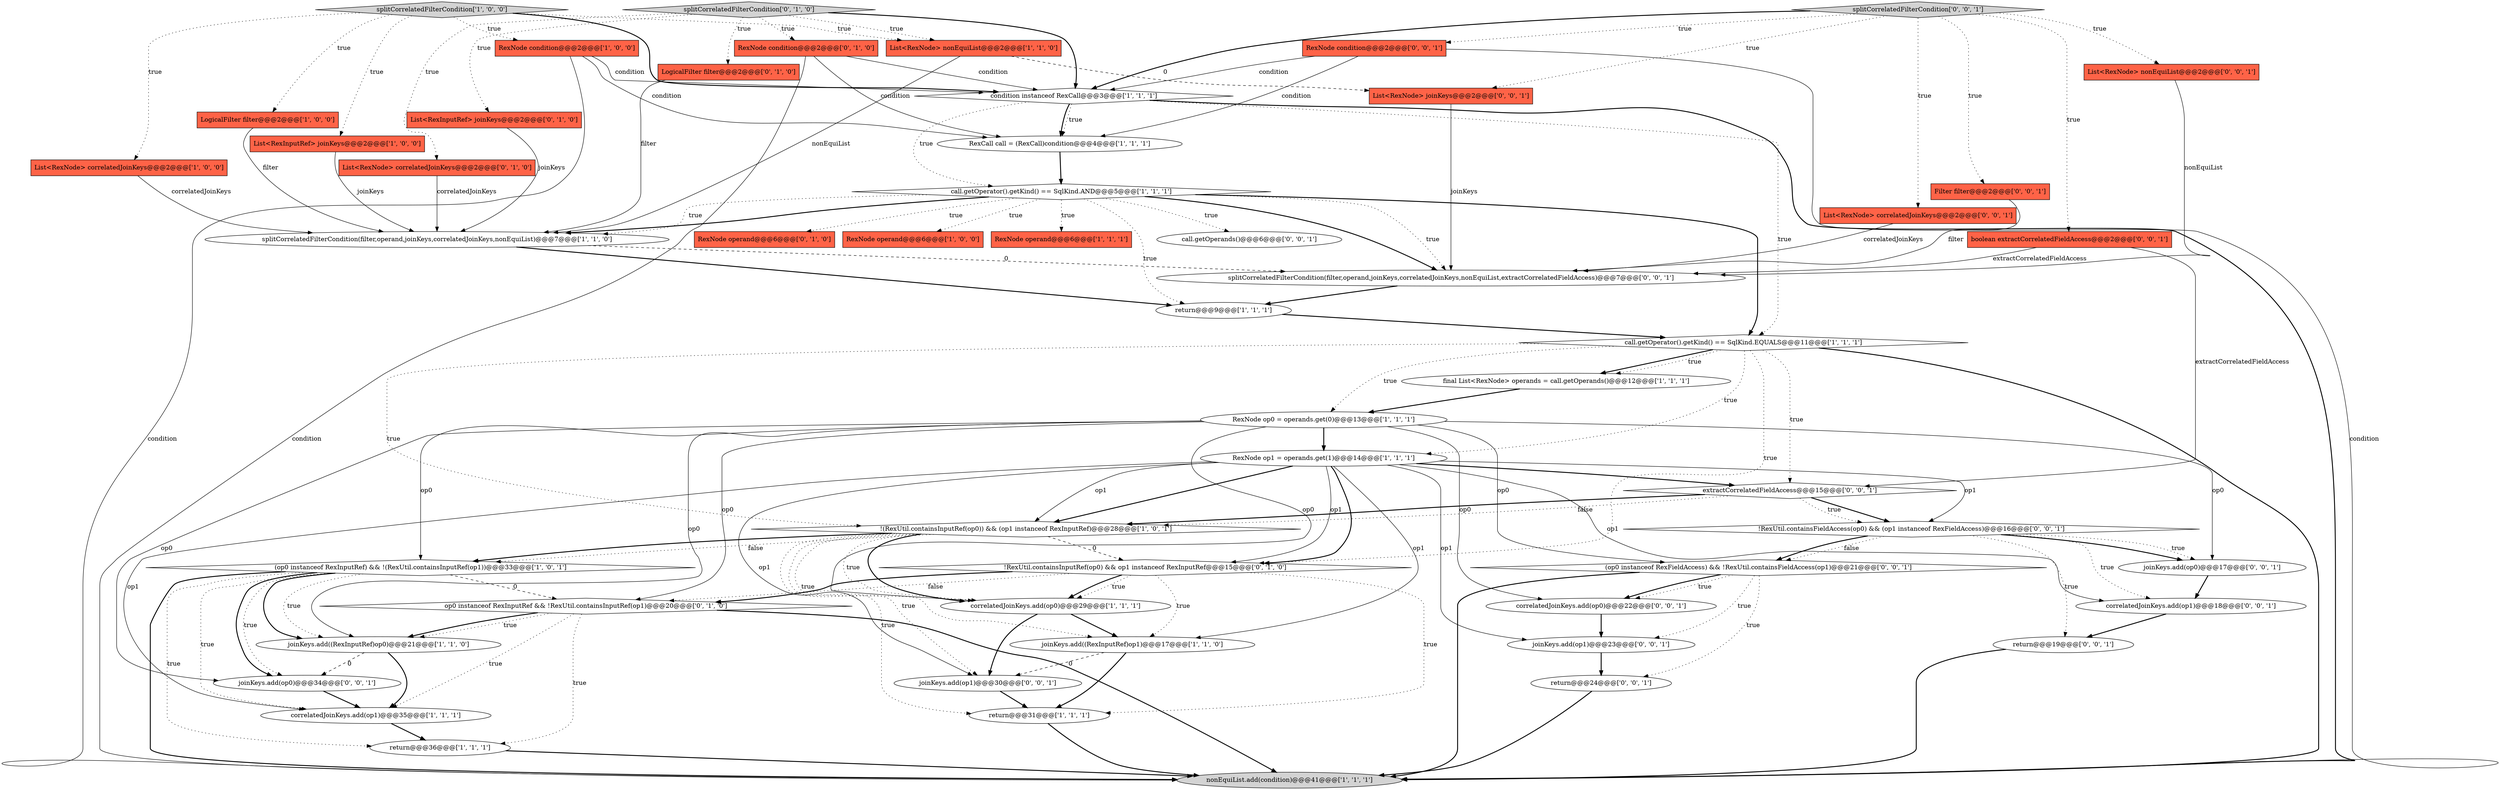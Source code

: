 digraph {
12 [style = filled, label = "final List<RexNode> operands = call.getOperands()@@@12@@@['1', '1', '1']", fillcolor = white, shape = ellipse image = "AAA0AAABBB1BBB"];
5 [style = filled, label = "return@@@31@@@['1', '1', '1']", fillcolor = white, shape = ellipse image = "AAA0AAABBB1BBB"];
29 [style = filled, label = "splitCorrelatedFilterCondition['0', '1', '0']", fillcolor = lightgray, shape = diamond image = "AAA0AAABBB2BBB"];
14 [style = filled, label = "RexNode op1 = operands.get(1)@@@14@@@['1', '1', '1']", fillcolor = white, shape = ellipse image = "AAA0AAABBB1BBB"];
15 [style = filled, label = "nonEquiList.add(condition)@@@41@@@['1', '1', '1']", fillcolor = lightgray, shape = ellipse image = "AAA0AAABBB1BBB"];
37 [style = filled, label = "extractCorrelatedFieldAccess@@@15@@@['0', '0', '1']", fillcolor = white, shape = diamond image = "AAA0AAABBB3BBB"];
44 [style = filled, label = "joinKeys.add(op1)@@@23@@@['0', '0', '1']", fillcolor = white, shape = ellipse image = "AAA0AAABBB3BBB"];
50 [style = filled, label = "(op0 instanceof RexFieldAccess) && !RexUtil.containsFieldAccess(op1)@@@21@@@['0', '0', '1']", fillcolor = white, shape = diamond image = "AAA0AAABBB3BBB"];
24 [style = filled, label = "condition instanceof RexCall@@@3@@@['1', '1', '1']", fillcolor = white, shape = diamond image = "AAA0AAABBB1BBB"];
51 [style = filled, label = "correlatedJoinKeys.add(op0)@@@22@@@['0', '0', '1']", fillcolor = white, shape = ellipse image = "AAA0AAABBB3BBB"];
0 [style = filled, label = "return@@@9@@@['1', '1', '1']", fillcolor = white, shape = ellipse image = "AAA0AAABBB1BBB"];
7 [style = filled, label = "return@@@36@@@['1', '1', '1']", fillcolor = white, shape = ellipse image = "AAA0AAABBB1BBB"];
17 [style = filled, label = "correlatedJoinKeys.add(op0)@@@29@@@['1', '1', '1']", fillcolor = white, shape = ellipse image = "AAA0AAABBB1BBB"];
45 [style = filled, label = "RexNode condition@@@2@@@['0', '0', '1']", fillcolor = tomato, shape = box image = "AAA0AAABBB3BBB"];
3 [style = filled, label = "(op0 instanceof RexInputRef) && !(RexUtil.containsInputRef(op1))@@@33@@@['1', '0', '1']", fillcolor = white, shape = diamond image = "AAA0AAABBB1BBB"];
49 [style = filled, label = "joinKeys.add(op0)@@@34@@@['0', '0', '1']", fillcolor = white, shape = ellipse image = "AAA0AAABBB3BBB"];
52 [style = filled, label = "List<RexNode> nonEquiList@@@2@@@['0', '0', '1']", fillcolor = tomato, shape = box image = "AAA0AAABBB3BBB"];
6 [style = filled, label = "RexNode op0 = operands.get(0)@@@13@@@['1', '1', '1']", fillcolor = white, shape = ellipse image = "AAA0AAABBB1BBB"];
42 [style = filled, label = "return@@@19@@@['0', '0', '1']", fillcolor = white, shape = ellipse image = "AAA0AAABBB3BBB"];
33 [style = filled, label = "List<RexInputRef> joinKeys@@@2@@@['0', '1', '0']", fillcolor = tomato, shape = box image = "AAA0AAABBB2BBB"];
21 [style = filled, label = "call.getOperator().getKind() == SqlKind.AND@@@5@@@['1', '1', '1']", fillcolor = white, shape = diamond image = "AAA0AAABBB1BBB"];
8 [style = filled, label = "LogicalFilter filter@@@2@@@['1', '0', '0']", fillcolor = tomato, shape = box image = "AAA0AAABBB1BBB"];
18 [style = filled, label = "!(RexUtil.containsInputRef(op0)) && (op1 instanceof RexInputRef)@@@28@@@['1', '0', '1']", fillcolor = white, shape = diamond image = "AAA0AAABBB1BBB"];
32 [style = filled, label = "List<RexNode> correlatedJoinKeys@@@2@@@['0', '1', '0']", fillcolor = tomato, shape = box image = "AAA0AAABBB2BBB"];
41 [style = filled, label = "joinKeys.add(op0)@@@17@@@['0', '0', '1']", fillcolor = white, shape = ellipse image = "AAA0AAABBB3BBB"];
19 [style = filled, label = "List<RexInputRef> joinKeys@@@2@@@['1', '0', '0']", fillcolor = tomato, shape = box image = "AAA0AAABBB1BBB"];
30 [style = filled, label = "op0 instanceof RexInputRef && !RexUtil.containsInputRef(op1)@@@20@@@['0', '1', '0']", fillcolor = white, shape = diamond image = "AAA1AAABBB2BBB"];
11 [style = filled, label = "RexCall call = (RexCall)condition@@@4@@@['1', '1', '1']", fillcolor = white, shape = ellipse image = "AAA0AAABBB1BBB"];
31 [style = filled, label = "LogicalFilter filter@@@2@@@['0', '1', '0']", fillcolor = tomato, shape = box image = "AAA0AAABBB2BBB"];
25 [style = filled, label = "splitCorrelatedFilterCondition(filter,operand,joinKeys,correlatedJoinKeys,nonEquiList)@@@7@@@['1', '1', '0']", fillcolor = white, shape = ellipse image = "AAA0AAABBB1BBB"];
23 [style = filled, label = "List<RexNode> nonEquiList@@@2@@@['1', '1', '0']", fillcolor = tomato, shape = box image = "AAA0AAABBB1BBB"];
36 [style = filled, label = "splitCorrelatedFilterCondition(filter,operand,joinKeys,correlatedJoinKeys,nonEquiList,extractCorrelatedFieldAccess)@@@7@@@['0', '0', '1']", fillcolor = white, shape = ellipse image = "AAA0AAABBB3BBB"];
28 [style = filled, label = "RexNode condition@@@2@@@['0', '1', '0']", fillcolor = tomato, shape = box image = "AAA0AAABBB2BBB"];
34 [style = filled, label = "!RexUtil.containsFieldAccess(op0) && (op1 instanceof RexFieldAccess)@@@16@@@['0', '0', '1']", fillcolor = white, shape = diamond image = "AAA0AAABBB3BBB"];
27 [style = filled, label = "!RexUtil.containsInputRef(op0) && op1 instanceof RexInputRef@@@15@@@['0', '1', '0']", fillcolor = white, shape = diamond image = "AAA1AAABBB2BBB"];
26 [style = filled, label = "RexNode operand@@@6@@@['0', '1', '0']", fillcolor = tomato, shape = box image = "AAA0AAABBB2BBB"];
40 [style = filled, label = "correlatedJoinKeys.add(op1)@@@18@@@['0', '0', '1']", fillcolor = white, shape = ellipse image = "AAA0AAABBB3BBB"];
46 [style = filled, label = "joinKeys.add(op1)@@@30@@@['0', '0', '1']", fillcolor = white, shape = ellipse image = "AAA0AAABBB3BBB"];
9 [style = filled, label = "RexNode operand@@@6@@@['1', '0', '0']", fillcolor = tomato, shape = box image = "AAA0AAABBB1BBB"];
38 [style = filled, label = "return@@@24@@@['0', '0', '1']", fillcolor = white, shape = ellipse image = "AAA0AAABBB3BBB"];
47 [style = filled, label = "boolean extractCorrelatedFieldAccess@@@2@@@['0', '0', '1']", fillcolor = tomato, shape = box image = "AAA0AAABBB3BBB"];
22 [style = filled, label = "joinKeys.add((RexInputRef)op0)@@@21@@@['1', '1', '0']", fillcolor = white, shape = ellipse image = "AAA0AAABBB1BBB"];
53 [style = filled, label = "List<RexNode> joinKeys@@@2@@@['0', '0', '1']", fillcolor = tomato, shape = box image = "AAA0AAABBB3BBB"];
48 [style = filled, label = "List<RexNode> correlatedJoinKeys@@@2@@@['0', '0', '1']", fillcolor = tomato, shape = box image = "AAA0AAABBB3BBB"];
4 [style = filled, label = "List<RexNode> correlatedJoinKeys@@@2@@@['1', '0', '0']", fillcolor = tomato, shape = box image = "AAA0AAABBB1BBB"];
43 [style = filled, label = "Filter filter@@@2@@@['0', '0', '1']", fillcolor = tomato, shape = box image = "AAA0AAABBB3BBB"];
20 [style = filled, label = "RexNode operand@@@6@@@['1', '1', '1']", fillcolor = tomato, shape = box image = "AAA0AAABBB1BBB"];
10 [style = filled, label = "correlatedJoinKeys.add(op1)@@@35@@@['1', '1', '1']", fillcolor = white, shape = ellipse image = "AAA0AAABBB1BBB"];
39 [style = filled, label = "splitCorrelatedFilterCondition['0', '0', '1']", fillcolor = lightgray, shape = diamond image = "AAA0AAABBB3BBB"];
1 [style = filled, label = "joinKeys.add((RexInputRef)op1)@@@17@@@['1', '1', '0']", fillcolor = white, shape = ellipse image = "AAA0AAABBB1BBB"];
13 [style = filled, label = "call.getOperator().getKind() == SqlKind.EQUALS@@@11@@@['1', '1', '1']", fillcolor = white, shape = diamond image = "AAA0AAABBB1BBB"];
16 [style = filled, label = "RexNode condition@@@2@@@['1', '0', '0']", fillcolor = tomato, shape = box image = "AAA0AAABBB1BBB"];
35 [style = filled, label = "call.getOperands()@@@6@@@['0', '0', '1']", fillcolor = white, shape = ellipse image = "AAA0AAABBB3BBB"];
2 [style = filled, label = "splitCorrelatedFilterCondition['1', '0', '0']", fillcolor = lightgray, shape = diamond image = "AAA0AAABBB1BBB"];
47->36 [style = solid, label="extractCorrelatedFieldAccess"];
29->32 [style = dotted, label="true"];
34->40 [style = dotted, label="true"];
39->48 [style = dotted, label="true"];
34->50 [style = dotted, label="false"];
13->37 [style = dotted, label="true"];
2->8 [style = dotted, label="true"];
21->36 [style = dotted, label="true"];
34->41 [style = dotted, label="true"];
48->36 [style = solid, label="correlatedJoinKeys"];
39->53 [style = dotted, label="true"];
23->53 [style = dashed, label="0"];
19->25 [style = solid, label="joinKeys"];
50->51 [style = bold, label=""];
47->37 [style = solid, label="extractCorrelatedFieldAccess"];
37->18 [style = dotted, label="false"];
14->10 [style = solid, label="op1"];
21->25 [style = bold, label=""];
52->36 [style = solid, label="nonEquiList"];
13->12 [style = bold, label=""];
50->38 [style = dotted, label="true"];
50->15 [style = bold, label=""];
39->24 [style = bold, label=""];
27->30 [style = bold, label=""];
14->40 [style = solid, label="op1"];
28->11 [style = solid, label="condition"];
39->43 [style = dotted, label="true"];
29->31 [style = dotted, label="true"];
31->25 [style = solid, label="filter"];
14->46 [style = solid, label="op1"];
13->12 [style = dotted, label="true"];
29->28 [style = dotted, label="true"];
2->19 [style = dotted, label="true"];
46->5 [style = bold, label=""];
17->1 [style = bold, label=""];
18->3 [style = dotted, label="false"];
1->5 [style = bold, label=""];
6->51 [style = solid, label="op0"];
21->0 [style = dotted, label="true"];
34->42 [style = dotted, label="true"];
23->25 [style = solid, label="nonEquiList"];
6->50 [style = solid, label="op0"];
41->40 [style = bold, label=""];
45->11 [style = solid, label="condition"];
39->52 [style = dotted, label="true"];
39->47 [style = dotted, label="true"];
30->10 [style = dotted, label="true"];
28->24 [style = solid, label="condition"];
37->18 [style = bold, label=""];
50->44 [style = dotted, label="true"];
34->50 [style = bold, label=""];
6->30 [style = solid, label="op0"];
24->11 [style = bold, label=""];
14->34 [style = solid, label="op1"];
21->20 [style = dotted, label="true"];
6->41 [style = solid, label="op0"];
45->15 [style = solid, label="condition"];
25->36 [style = dashed, label="0"];
32->25 [style = solid, label="correlatedJoinKeys"];
10->7 [style = bold, label=""];
18->17 [style = dotted, label="true"];
37->34 [style = bold, label=""];
6->14 [style = bold, label=""];
21->35 [style = dotted, label="true"];
22->49 [style = dashed, label="0"];
27->17 [style = bold, label=""];
39->45 [style = dotted, label="true"];
13->27 [style = dotted, label="true"];
2->24 [style = bold, label=""];
14->44 [style = solid, label="op1"];
3->22 [style = bold, label=""];
18->27 [style = dashed, label="0"];
3->7 [style = dotted, label="true"];
21->36 [style = bold, label=""];
6->17 [style = solid, label="op0"];
13->14 [style = dotted, label="true"];
22->10 [style = bold, label=""];
27->30 [style = dotted, label="false"];
27->1 [style = dotted, label="true"];
21->25 [style = dotted, label="true"];
21->13 [style = bold, label=""];
24->13 [style = dotted, label="true"];
2->23 [style = dotted, label="true"];
37->34 [style = dotted, label="true"];
13->6 [style = dotted, label="true"];
3->22 [style = dotted, label="true"];
13->15 [style = bold, label=""];
40->42 [style = bold, label=""];
38->15 [style = bold, label=""];
16->24 [style = solid, label="condition"];
8->25 [style = solid, label="filter"];
27->5 [style = dotted, label="true"];
21->9 [style = dotted, label="true"];
3->49 [style = dotted, label="true"];
24->11 [style = dotted, label="true"];
6->22 [style = solid, label="op0"];
3->30 [style = dashed, label="0"];
3->49 [style = bold, label=""];
2->16 [style = dotted, label="true"];
45->24 [style = solid, label="condition"];
16->11 [style = solid, label="condition"];
3->10 [style = dotted, label="true"];
14->18 [style = solid, label="op1"];
13->18 [style = dotted, label="true"];
34->41 [style = bold, label=""];
53->36 [style = solid, label="joinKeys"];
6->49 [style = solid, label="op0"];
30->7 [style = dotted, label="true"];
36->0 [style = bold, label=""];
25->0 [style = bold, label=""];
7->15 [style = bold, label=""];
6->3 [style = solid, label="op0"];
14->1 [style = solid, label="op1"];
12->6 [style = bold, label=""];
28->15 [style = solid, label="condition"];
14->27 [style = bold, label=""];
18->3 [style = bold, label=""];
16->15 [style = solid, label="condition"];
18->1 [style = dotted, label="true"];
33->25 [style = solid, label="joinKeys"];
2->4 [style = dotted, label="true"];
18->46 [style = dotted, label="true"];
11->21 [style = bold, label=""];
14->18 [style = bold, label=""];
29->23 [style = dotted, label="true"];
30->15 [style = bold, label=""];
51->44 [style = bold, label=""];
18->5 [style = dotted, label="true"];
27->17 [style = dotted, label="true"];
24->15 [style = bold, label=""];
14->37 [style = bold, label=""];
50->51 [style = dotted, label="true"];
30->22 [style = bold, label=""];
24->21 [style = dotted, label="true"];
0->13 [style = bold, label=""];
30->22 [style = dotted, label="true"];
1->46 [style = dashed, label="0"];
44->38 [style = bold, label=""];
21->26 [style = dotted, label="true"];
43->36 [style = solid, label="filter"];
4->25 [style = solid, label="correlatedJoinKeys"];
3->15 [style = bold, label=""];
49->10 [style = bold, label=""];
29->33 [style = dotted, label="true"];
18->17 [style = bold, label=""];
42->15 [style = bold, label=""];
29->24 [style = bold, label=""];
14->27 [style = solid, label="op1"];
17->46 [style = bold, label=""];
5->15 [style = bold, label=""];
}
